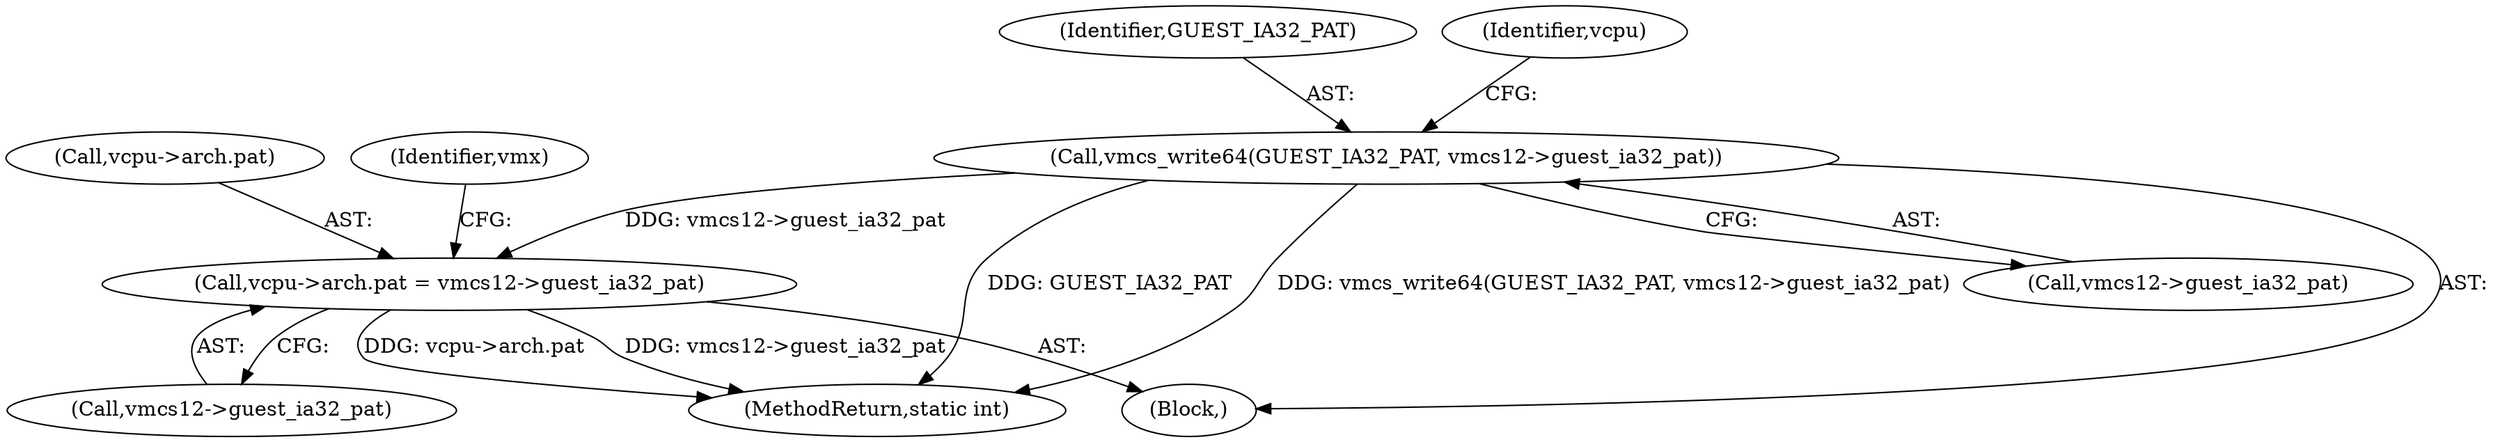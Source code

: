 digraph "0_linux_51aa68e7d57e3217192d88ce90fd5b8ef29ec94f@pointer" {
"1000725" [label="(Call,vcpu->arch.pat = vmcs12->guest_ia32_pat)"];
"1000720" [label="(Call,vmcs_write64(GUEST_IA32_PAT, vmcs12->guest_ia32_pat))"];
"1000720" [label="(Call,vmcs_write64(GUEST_IA32_PAT, vmcs12->guest_ia32_pat))"];
"1001021" [label="(MethodReturn,static int)"];
"1000731" [label="(Call,vmcs12->guest_ia32_pat)"];
"1000722" [label="(Call,vmcs12->guest_ia32_pat)"];
"1000721" [label="(Identifier,GUEST_IA32_PAT)"];
"1000726" [label="(Call,vcpu->arch.pat)"];
"1000752" [label="(Identifier,vmx)"];
"1000728" [label="(Identifier,vcpu)"];
"1000719" [label="(Block,)"];
"1000725" [label="(Call,vcpu->arch.pat = vmcs12->guest_ia32_pat)"];
"1000725" -> "1000719"  [label="AST: "];
"1000725" -> "1000731"  [label="CFG: "];
"1000726" -> "1000725"  [label="AST: "];
"1000731" -> "1000725"  [label="AST: "];
"1000752" -> "1000725"  [label="CFG: "];
"1000725" -> "1001021"  [label="DDG: vmcs12->guest_ia32_pat"];
"1000725" -> "1001021"  [label="DDG: vcpu->arch.pat"];
"1000720" -> "1000725"  [label="DDG: vmcs12->guest_ia32_pat"];
"1000720" -> "1000719"  [label="AST: "];
"1000720" -> "1000722"  [label="CFG: "];
"1000721" -> "1000720"  [label="AST: "];
"1000722" -> "1000720"  [label="AST: "];
"1000728" -> "1000720"  [label="CFG: "];
"1000720" -> "1001021"  [label="DDG: GUEST_IA32_PAT"];
"1000720" -> "1001021"  [label="DDG: vmcs_write64(GUEST_IA32_PAT, vmcs12->guest_ia32_pat)"];
}
